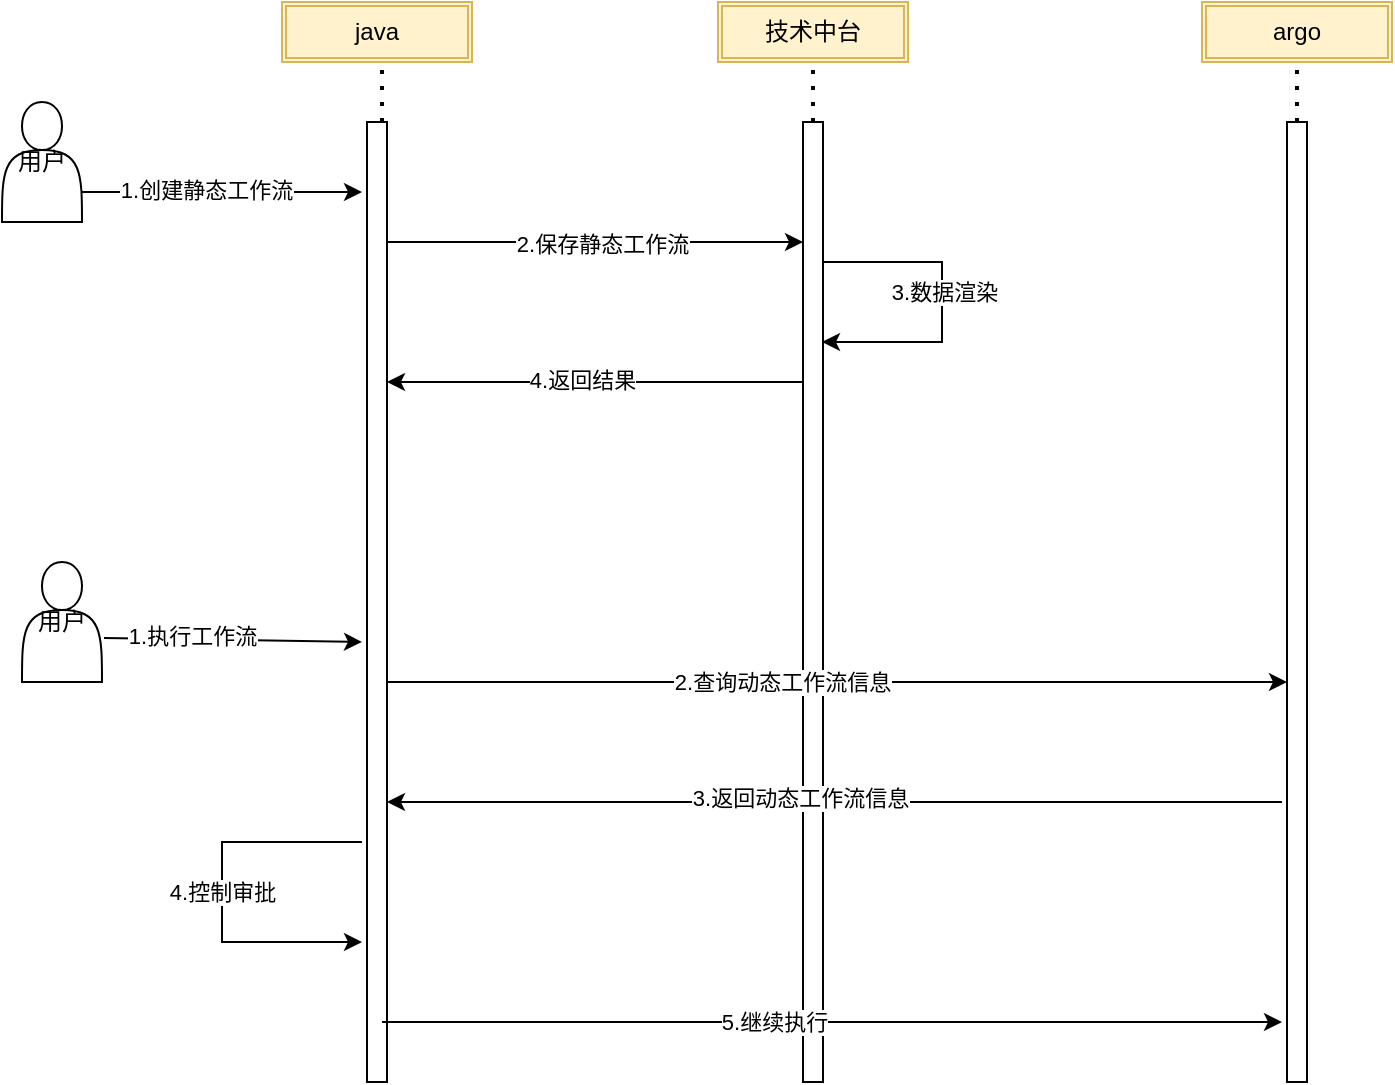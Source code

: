<mxfile version="21.2.9" type="github">
  <diagram name="Page-1" id="om6kfkXCuX2hDVb3iTbD">
    <mxGraphModel dx="1434" dy="714" grid="1" gridSize="10" guides="1" tooltips="1" connect="1" arrows="1" fold="1" page="1" pageScale="1" pageWidth="850" pageHeight="1100" math="0" shadow="0">
      <root>
        <mxCell id="0" />
        <mxCell id="1" parent="0" />
        <mxCell id="eexkDwBA2EC4KnZvLFfI-3" value="" style="html=1;points=[];perimeter=orthogonalPerimeter;outlineConnect=0;targetShapes=umlLifeline;portConstraint=eastwest;newEdgeStyle={&quot;edgeStyle&quot;:&quot;elbowEdgeStyle&quot;,&quot;elbow&quot;:&quot;vertical&quot;,&quot;curved&quot;:0,&quot;rounded&quot;:0};" parent="1" vertex="1">
          <mxGeometry x="420.5" y="180" width="10" height="480" as="geometry" />
        </mxCell>
        <mxCell id="eexkDwBA2EC4KnZvLFfI-4" value="" style="html=1;points=[];perimeter=orthogonalPerimeter;outlineConnect=0;targetShapes=umlLifeline;portConstraint=eastwest;newEdgeStyle={&quot;edgeStyle&quot;:&quot;elbowEdgeStyle&quot;,&quot;elbow&quot;:&quot;vertical&quot;,&quot;curved&quot;:0,&quot;rounded&quot;:0};" parent="1" vertex="1">
          <mxGeometry x="662.5" y="180" width="10" height="480" as="geometry" />
        </mxCell>
        <mxCell id="eexkDwBA2EC4KnZvLFfI-8" value="用户" style="shape=actor;whiteSpace=wrap;html=1;" parent="1" vertex="1">
          <mxGeometry x="20" y="170" width="40" height="60" as="geometry" />
        </mxCell>
        <mxCell id="eexkDwBA2EC4KnZvLFfI-10" value="技术中台" style="shape=ext;double=1;rounded=0;whiteSpace=wrap;html=1;fillColor=#fff2cc;strokeColor=#d6b656;" parent="1" vertex="1">
          <mxGeometry x="378" y="120" width="95" height="30" as="geometry" />
        </mxCell>
        <mxCell id="eexkDwBA2EC4KnZvLFfI-11" value="argo" style="shape=ext;double=1;rounded=0;whiteSpace=wrap;html=1;fillColor=#fff2cc;strokeColor=#d6b656;" parent="1" vertex="1">
          <mxGeometry x="620" y="120" width="95" height="30" as="geometry" />
        </mxCell>
        <mxCell id="eexkDwBA2EC4KnZvLFfI-12" value="" style="html=1;points=[];perimeter=orthogonalPerimeter;outlineConnect=0;targetShapes=umlLifeline;portConstraint=eastwest;newEdgeStyle={&quot;edgeStyle&quot;:&quot;elbowEdgeStyle&quot;,&quot;elbow&quot;:&quot;vertical&quot;,&quot;curved&quot;:0,&quot;rounded&quot;:0};" parent="1" vertex="1">
          <mxGeometry x="202.5" y="180" width="10" height="480" as="geometry" />
        </mxCell>
        <mxCell id="eexkDwBA2EC4KnZvLFfI-13" value="java" style="shape=ext;double=1;rounded=0;whiteSpace=wrap;html=1;fillColor=#fff2cc;strokeColor=#d6b656;" parent="1" vertex="1">
          <mxGeometry x="160" y="120" width="95" height="30" as="geometry" />
        </mxCell>
        <mxCell id="eexkDwBA2EC4KnZvLFfI-15" value="" style="endArrow=none;dashed=1;html=1;dashPattern=1 3;strokeWidth=2;rounded=0;entryX=0.5;entryY=1;entryDx=0;entryDy=0;" parent="1" source="eexkDwBA2EC4KnZvLFfI-3" target="eexkDwBA2EC4KnZvLFfI-10" edge="1">
          <mxGeometry width="50" height="50" relative="1" as="geometry">
            <mxPoint x="238" y="190" as="sourcePoint" />
            <mxPoint x="238" y="160" as="targetPoint" />
          </mxGeometry>
        </mxCell>
        <mxCell id="eexkDwBA2EC4KnZvLFfI-16" value="" style="endArrow=none;dashed=1;html=1;dashPattern=1 3;strokeWidth=2;rounded=0;entryX=0.5;entryY=1;entryDx=0;entryDy=0;" parent="1" source="eexkDwBA2EC4KnZvLFfI-4" target="eexkDwBA2EC4KnZvLFfI-11" edge="1">
          <mxGeometry width="50" height="50" relative="1" as="geometry">
            <mxPoint x="418" y="190" as="sourcePoint" />
            <mxPoint x="418" y="160" as="targetPoint" />
          </mxGeometry>
        </mxCell>
        <mxCell id="eexkDwBA2EC4KnZvLFfI-19" value="" style="endArrow=classic;html=1;rounded=0;exitX=1;exitY=0.75;exitDx=0;exitDy=0;" parent="1" source="eexkDwBA2EC4KnZvLFfI-8" edge="1">
          <mxGeometry width="50" height="50" relative="1" as="geometry">
            <mxPoint x="70" y="220" as="sourcePoint" />
            <mxPoint x="200" y="215" as="targetPoint" />
          </mxGeometry>
        </mxCell>
        <mxCell id="eexkDwBA2EC4KnZvLFfI-20" value="1.创建静态工作流" style="edgeLabel;html=1;align=center;verticalAlign=middle;resizable=0;points=[];" parent="eexkDwBA2EC4KnZvLFfI-19" vertex="1" connectable="0">
          <mxGeometry x="-0.114" y="1" relative="1" as="geometry">
            <mxPoint as="offset" />
          </mxGeometry>
        </mxCell>
        <mxCell id="eexkDwBA2EC4KnZvLFfI-22" value="" style="endArrow=classic;html=1;rounded=0;" parent="1" source="eexkDwBA2EC4KnZvLFfI-12" target="eexkDwBA2EC4KnZvLFfI-3" edge="1">
          <mxGeometry width="50" height="50" relative="1" as="geometry">
            <mxPoint x="220" y="220" as="sourcePoint" />
            <mxPoint x="260" y="170" as="targetPoint" />
            <Array as="points">
              <mxPoint x="350" y="240" />
            </Array>
          </mxGeometry>
        </mxCell>
        <mxCell id="eexkDwBA2EC4KnZvLFfI-23" value="2.保存静态工作流" style="edgeLabel;html=1;align=center;verticalAlign=middle;resizable=0;points=[];" parent="eexkDwBA2EC4KnZvLFfI-22" vertex="1" connectable="0">
          <mxGeometry x="0.034" y="-1" relative="1" as="geometry">
            <mxPoint as="offset" />
          </mxGeometry>
        </mxCell>
        <mxCell id="eexkDwBA2EC4KnZvLFfI-27" value="" style="endArrow=classic;html=1;rounded=0;" parent="1" source="eexkDwBA2EC4KnZvLFfI-3" edge="1">
          <mxGeometry width="50" height="50" relative="1" as="geometry">
            <mxPoint x="480" y="280" as="sourcePoint" />
            <mxPoint x="430" y="290" as="targetPoint" />
            <Array as="points">
              <mxPoint x="490" y="250" />
              <mxPoint x="490" y="290" />
            </Array>
          </mxGeometry>
        </mxCell>
        <mxCell id="eexkDwBA2EC4KnZvLFfI-28" value="3.数据渲染" style="edgeLabel;html=1;align=center;verticalAlign=middle;resizable=0;points=[];" parent="eexkDwBA2EC4KnZvLFfI-27" vertex="1" connectable="0">
          <mxGeometry x="-0.066" y="1" relative="1" as="geometry">
            <mxPoint as="offset" />
          </mxGeometry>
        </mxCell>
        <mxCell id="eexkDwBA2EC4KnZvLFfI-30" value="" style="endArrow=classic;html=1;rounded=0;" parent="1" target="eexkDwBA2EC4KnZvLFfI-12" edge="1">
          <mxGeometry width="50" height="50" relative="1" as="geometry">
            <mxPoint x="420" y="310" as="sourcePoint" />
            <mxPoint x="470" y="260" as="targetPoint" />
          </mxGeometry>
        </mxCell>
        <mxCell id="eexkDwBA2EC4KnZvLFfI-31" value="4.返回结果" style="edgeLabel;html=1;align=center;verticalAlign=middle;resizable=0;points=[];" parent="eexkDwBA2EC4KnZvLFfI-30" vertex="1" connectable="0">
          <mxGeometry x="0.176" y="-1" relative="1" as="geometry">
            <mxPoint x="12" as="offset" />
          </mxGeometry>
        </mxCell>
        <mxCell id="eexkDwBA2EC4KnZvLFfI-32" value="" style="endArrow=classic;html=1;rounded=0;exitX=1.025;exitY=0.633;exitDx=0;exitDy=0;exitPerimeter=0;" parent="1" source="eexkDwBA2EC4KnZvLFfI-33" edge="1">
          <mxGeometry width="50" height="50" relative="1" as="geometry">
            <mxPoint x="80" y="440" as="sourcePoint" />
            <mxPoint x="200" y="440" as="targetPoint" />
          </mxGeometry>
        </mxCell>
        <mxCell id="eexkDwBA2EC4KnZvLFfI-34" value="1.执行工作流" style="edgeLabel;html=1;align=center;verticalAlign=middle;resizable=0;points=[];" parent="eexkDwBA2EC4KnZvLFfI-32" vertex="1" connectable="0">
          <mxGeometry x="-0.318" y="2" relative="1" as="geometry">
            <mxPoint as="offset" />
          </mxGeometry>
        </mxCell>
        <mxCell id="eexkDwBA2EC4KnZvLFfI-33" value="用户" style="shape=actor;whiteSpace=wrap;html=1;" parent="1" vertex="1">
          <mxGeometry x="30" y="400" width="40" height="60" as="geometry" />
        </mxCell>
        <mxCell id="eexkDwBA2EC4KnZvLFfI-35" value="" style="endArrow=classic;html=1;rounded=0;" parent="1" source="eexkDwBA2EC4KnZvLFfI-12" edge="1">
          <mxGeometry width="50" height="50" relative="1" as="geometry">
            <mxPoint x="452.5" y="460" as="sourcePoint" />
            <mxPoint x="662.5" y="460" as="targetPoint" />
          </mxGeometry>
        </mxCell>
        <mxCell id="eexkDwBA2EC4KnZvLFfI-36" value="2.查询动态工作流信息" style="edgeLabel;html=1;align=center;verticalAlign=middle;resizable=0;points=[];" parent="eexkDwBA2EC4KnZvLFfI-35" vertex="1" connectable="0">
          <mxGeometry x="-0.276" y="1" relative="1" as="geometry">
            <mxPoint x="34" y="1" as="offset" />
          </mxGeometry>
        </mxCell>
        <mxCell id="eexkDwBA2EC4KnZvLFfI-38" value="" style="endArrow=classic;html=1;rounded=0;" parent="1" target="eexkDwBA2EC4KnZvLFfI-12" edge="1">
          <mxGeometry width="50" height="50" relative="1" as="geometry">
            <mxPoint x="660" y="520" as="sourcePoint" />
            <mxPoint x="710" y="470" as="targetPoint" />
          </mxGeometry>
        </mxCell>
        <mxCell id="eexkDwBA2EC4KnZvLFfI-39" value="3.返回动态工作流信息" style="edgeLabel;html=1;align=center;verticalAlign=middle;resizable=0;points=[];" parent="eexkDwBA2EC4KnZvLFfI-38" vertex="1" connectable="0">
          <mxGeometry x="0.116" y="-2" relative="1" as="geometry">
            <mxPoint x="8" as="offset" />
          </mxGeometry>
        </mxCell>
        <mxCell id="eexkDwBA2EC4KnZvLFfI-41" value="4.控制审批" style="endArrow=classic;html=1;rounded=0;" parent="1" edge="1">
          <mxGeometry width="50" height="50" relative="1" as="geometry">
            <mxPoint x="200" y="540" as="sourcePoint" />
            <mxPoint x="200" y="590" as="targetPoint" />
            <Array as="points">
              <mxPoint x="130" y="540" />
              <mxPoint x="130" y="590" />
            </Array>
          </mxGeometry>
        </mxCell>
        <mxCell id="eexkDwBA2EC4KnZvLFfI-42" value="" style="endArrow=classic;html=1;rounded=0;" parent="1" edge="1">
          <mxGeometry width="50" height="50" relative="1" as="geometry">
            <mxPoint x="210" y="630" as="sourcePoint" />
            <mxPoint x="660" y="630" as="targetPoint" />
          </mxGeometry>
        </mxCell>
        <mxCell id="eexkDwBA2EC4KnZvLFfI-43" value="5.继续执行" style="edgeLabel;html=1;align=center;verticalAlign=middle;resizable=0;points=[];" parent="eexkDwBA2EC4KnZvLFfI-42" vertex="1" connectable="0">
          <mxGeometry x="-0.129" relative="1" as="geometry">
            <mxPoint as="offset" />
          </mxGeometry>
        </mxCell>
        <mxCell id="2pdmpfuJMXASrN3ecBPk-1" value="" style="endArrow=none;dashed=1;html=1;dashPattern=1 3;strokeWidth=2;rounded=0;" edge="1" parent="1" source="eexkDwBA2EC4KnZvLFfI-12">
          <mxGeometry width="50" height="50" relative="1" as="geometry">
            <mxPoint x="160" y="200" as="sourcePoint" />
            <mxPoint x="210" y="150" as="targetPoint" />
          </mxGeometry>
        </mxCell>
      </root>
    </mxGraphModel>
  </diagram>
</mxfile>
